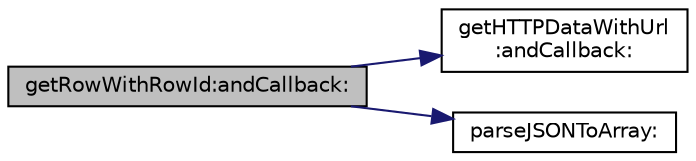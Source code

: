 digraph "getRowWithRowId:andCallback:"
{
  edge [fontname="Helvetica",fontsize="10",labelfontname="Helvetica",labelfontsize="10"];
  node [fontname="Helvetica",fontsize="10",shape=record];
  rankdir="LR";
  Node1 [label="getRowWithRowId:andCallback:",height=0.2,width=0.4,color="black", fillcolor="grey75", style="filled" fontcolor="black"];
  Node1 -> Node2 [color="midnightblue",fontsize="10",style="solid",fontname="Helvetica"];
  Node2 [label="getHTTPDataWithUrl\l:andCallback:",height=0.2,width=0.4,color="black", fillcolor="white", style="filled",URL="$interface_d_b_wrapper.html#a23a0e365500a280f65ea1b703f101f3e",tooltip="conducts an http request and returns the response"];
  Node1 -> Node3 [color="midnightblue",fontsize="10",style="solid",fontname="Helvetica"];
  Node3 [label="parseJSONToArray:",height=0.2,width=0.4,color="black", fillcolor="white", style="filled",URL="$interface_d_b_wrapper.html#a022262bbc0a19c048ce21b2f89730180",tooltip="parses the string and returns a JSON array"];
}
